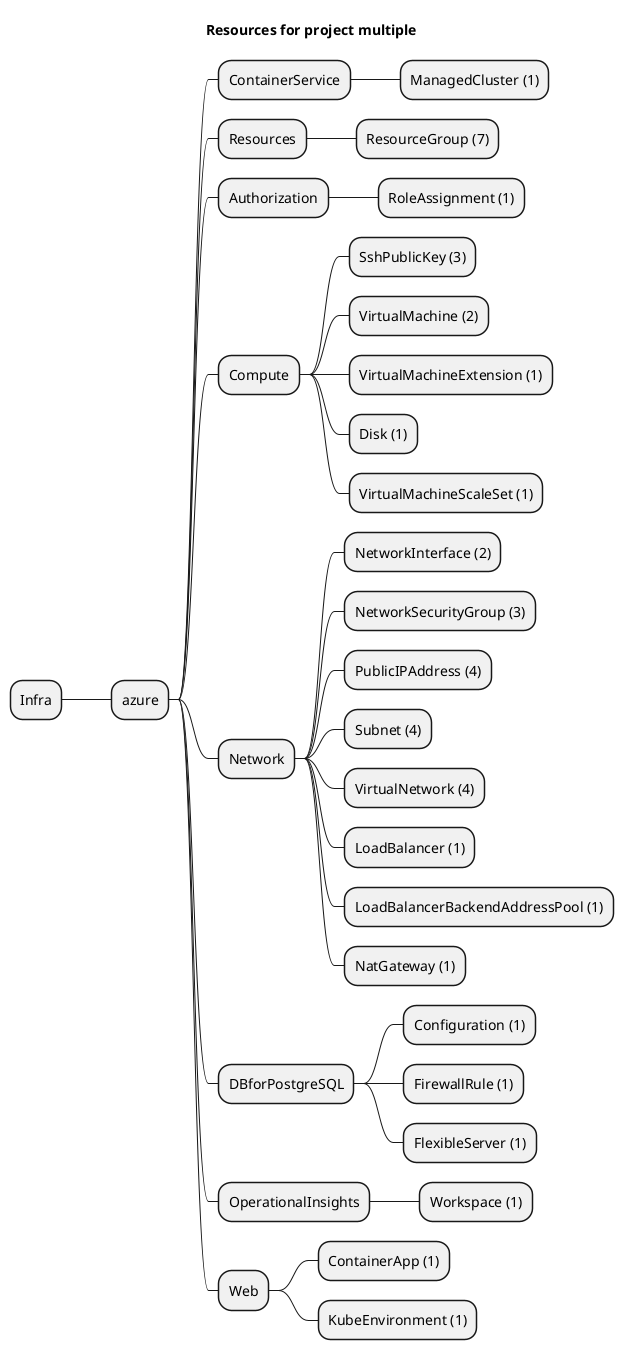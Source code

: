 @startmindmap
title Resources for project multiple
skinparam monochrome true
+ Infra
++ azure
+++ ContainerService
++++ ManagedCluster (1)
+++ Resources
++++ ResourceGroup (7)
+++ Authorization
++++ RoleAssignment (1)
+++ Compute
++++ SshPublicKey (3)
++++ VirtualMachine (2)
++++ VirtualMachineExtension (1)
++++ Disk (1)
++++ VirtualMachineScaleSet (1)
+++ Network
++++ NetworkInterface (2)
++++ NetworkSecurityGroup (3)
++++ PublicIPAddress (4)
++++ Subnet (4)
++++ VirtualNetwork (4)
++++ LoadBalancer (1)
++++ LoadBalancerBackendAddressPool (1)
++++ NatGateway (1)
+++ DBforPostgreSQL
++++ Configuration (1)
++++ FirewallRule (1)
++++ FlexibleServer (1)
+++ OperationalInsights
++++ Workspace (1)
+++ Web
++++ ContainerApp (1)
++++ KubeEnvironment (1)
@endmindmap
